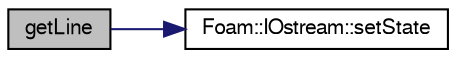 digraph "getLine"
{
  bgcolor="transparent";
  edge [fontname="FreeSans",fontsize="10",labelfontname="FreeSans",labelfontsize="10"];
  node [fontname="FreeSans",fontsize="10",shape=record];
  rankdir="LR";
  Node5000 [label="getLine",height=0.2,width=0.4,color="black", fillcolor="grey75", style="filled", fontcolor="black"];
  Node5000 -> Node5001 [color="midnightblue",fontsize="10",style="solid",fontname="FreeSans"];
  Node5001 [label="Foam::IOstream::setState",height=0.2,width=0.4,color="black",URL="$a26226.html#a51188247e01c19b4d92ee8c9f3774b8e",tooltip="Set stream state. "];
}
